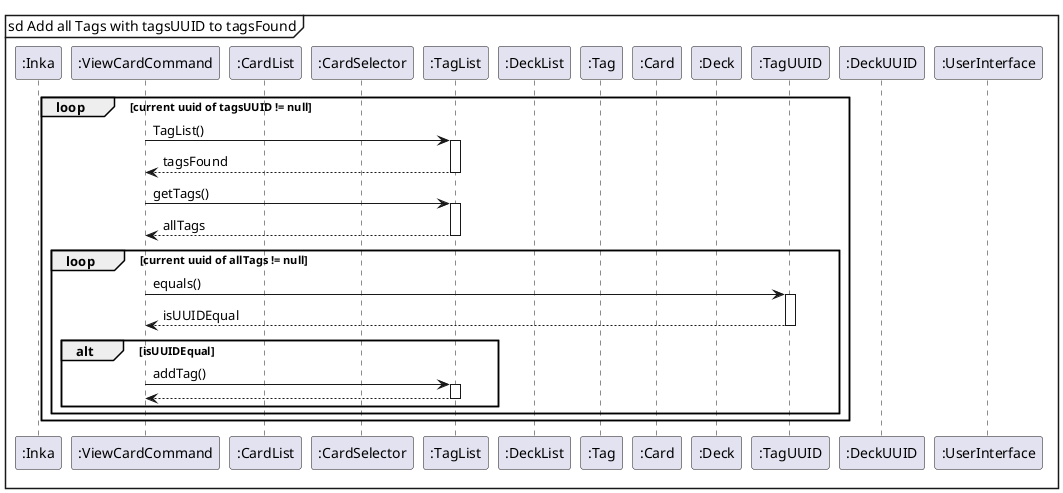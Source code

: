 @startuml
autoactivate on



mainframe sd Add all Tags with tagsUUID to tagsFound

participant ":Inka" as Inka
participant ":ViewCardCommand" as ViewCardCommand
participant ":CardList" as CardList
participant ":CardSelector" as CardSelector
participant ":TagList" as TagList
participant ":DeckList" as DeckList
participant ":Tag" as Tag
participant ":Card" as Card
participant ":Deck" as Deck
participant ":TagUUID" as TagUUID
participant ":DeckUUID" as DeckUUID
participant ":UserInterface" as UserInterface


loop current uuid of tagsUUID != null

  ViewCardCommand -> TagList : TagList()
  return tagsFound
  ViewCardCommand -> TagList : getTags()
  return allTags
  loop current uuid of allTags != null
      ViewCardCommand -> TagUUID : equals()
      return isUUIDEqual
      alt isUUIDEqual
       ViewCardCommand -> TagList : addTag()
       return
      end
  end loop
end loop

@enduml
